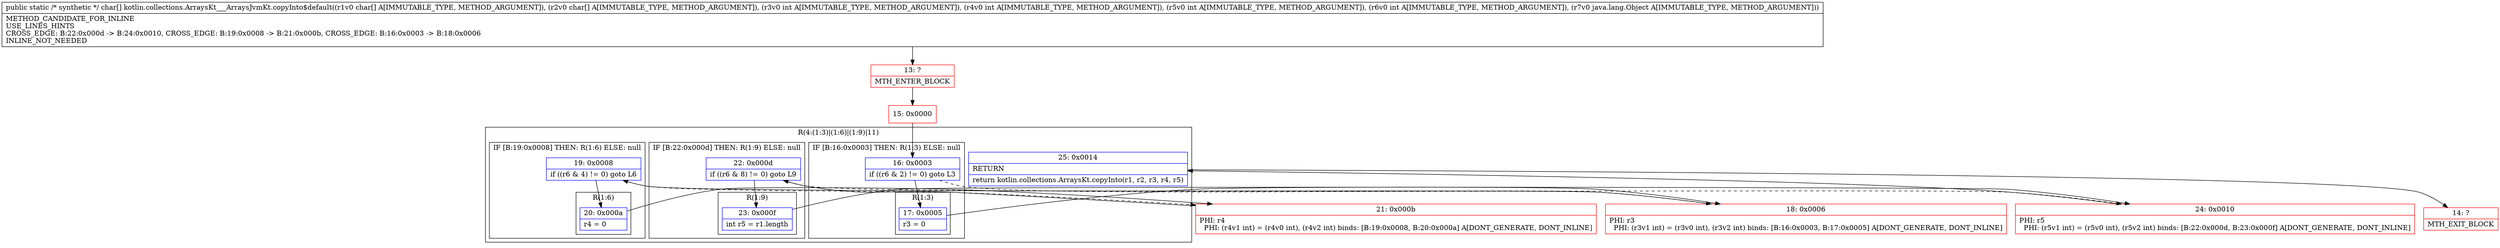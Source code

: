 digraph "CFG forkotlin.collections.ArraysKt___ArraysJvmKt.copyInto$default([C[CIIIILjava\/lang\/Object;)[C" {
subgraph cluster_Region_1842246954 {
label = "R(4:(1:3)|(1:6)|(1:9)|11)";
node [shape=record,color=blue];
subgraph cluster_IfRegion_119010294 {
label = "IF [B:16:0x0003] THEN: R(1:3) ELSE: null";
node [shape=record,color=blue];
Node_16 [shape=record,label="{16\:\ 0x0003|if ((r6 & 2) != 0) goto L3\l}"];
subgraph cluster_Region_526762199 {
label = "R(1:3)";
node [shape=record,color=blue];
Node_17 [shape=record,label="{17\:\ 0x0005|r3 = 0\l}"];
}
}
subgraph cluster_IfRegion_855867690 {
label = "IF [B:19:0x0008] THEN: R(1:6) ELSE: null";
node [shape=record,color=blue];
Node_19 [shape=record,label="{19\:\ 0x0008|if ((r6 & 4) != 0) goto L6\l}"];
subgraph cluster_Region_771409221 {
label = "R(1:6)";
node [shape=record,color=blue];
Node_20 [shape=record,label="{20\:\ 0x000a|r4 = 0\l}"];
}
}
subgraph cluster_IfRegion_365566799 {
label = "IF [B:22:0x000d] THEN: R(1:9) ELSE: null";
node [shape=record,color=blue];
Node_22 [shape=record,label="{22\:\ 0x000d|if ((r6 & 8) != 0) goto L9\l}"];
subgraph cluster_Region_613941849 {
label = "R(1:9)";
node [shape=record,color=blue];
Node_23 [shape=record,label="{23\:\ 0x000f|int r5 = r1.length\l}"];
}
}
Node_25 [shape=record,label="{25\:\ 0x0014|RETURN\l|return kotlin.collections.ArraysKt.copyInto(r1, r2, r3, r4, r5)\l}"];
}
Node_13 [shape=record,color=red,label="{13\:\ ?|MTH_ENTER_BLOCK\l}"];
Node_15 [shape=record,color=red,label="{15\:\ 0x0000}"];
Node_18 [shape=record,color=red,label="{18\:\ 0x0006|PHI: r3 \l  PHI: (r3v1 int) = (r3v0 int), (r3v2 int) binds: [B:16:0x0003, B:17:0x0005] A[DONT_GENERATE, DONT_INLINE]\l}"];
Node_21 [shape=record,color=red,label="{21\:\ 0x000b|PHI: r4 \l  PHI: (r4v1 int) = (r4v0 int), (r4v2 int) binds: [B:19:0x0008, B:20:0x000a] A[DONT_GENERATE, DONT_INLINE]\l}"];
Node_24 [shape=record,color=red,label="{24\:\ 0x0010|PHI: r5 \l  PHI: (r5v1 int) = (r5v0 int), (r5v2 int) binds: [B:22:0x000d, B:23:0x000f] A[DONT_GENERATE, DONT_INLINE]\l}"];
Node_14 [shape=record,color=red,label="{14\:\ ?|MTH_EXIT_BLOCK\l}"];
MethodNode[shape=record,label="{public static \/* synthetic *\/ char[] kotlin.collections.ArraysKt___ArraysJvmKt.copyInto$default((r1v0 char[] A[IMMUTABLE_TYPE, METHOD_ARGUMENT]), (r2v0 char[] A[IMMUTABLE_TYPE, METHOD_ARGUMENT]), (r3v0 int A[IMMUTABLE_TYPE, METHOD_ARGUMENT]), (r4v0 int A[IMMUTABLE_TYPE, METHOD_ARGUMENT]), (r5v0 int A[IMMUTABLE_TYPE, METHOD_ARGUMENT]), (r6v0 int A[IMMUTABLE_TYPE, METHOD_ARGUMENT]), (r7v0 java.lang.Object A[IMMUTABLE_TYPE, METHOD_ARGUMENT]))  | METHOD_CANDIDATE_FOR_INLINE\lUSE_LINES_HINTS\lCROSS_EDGE: B:22:0x000d \-\> B:24:0x0010, CROSS_EDGE: B:19:0x0008 \-\> B:21:0x000b, CROSS_EDGE: B:16:0x0003 \-\> B:18:0x0006\lINLINE_NOT_NEEDED\l}"];
MethodNode -> Node_13;Node_16 -> Node_17;
Node_16 -> Node_18[style=dashed];
Node_17 -> Node_18;
Node_19 -> Node_20;
Node_19 -> Node_21[style=dashed];
Node_20 -> Node_21;
Node_22 -> Node_23;
Node_22 -> Node_24[style=dashed];
Node_23 -> Node_24;
Node_25 -> Node_14;
Node_13 -> Node_15;
Node_15 -> Node_16;
Node_18 -> Node_19;
Node_21 -> Node_22;
Node_24 -> Node_25;
}

